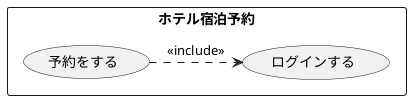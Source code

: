 @startuml ユースケース図
' left to right direction
rectangle ホテル宿泊予約{
usecase ログインする
usecase 予約をする
}
予約をする.> ログインする : << include >>

@enduml